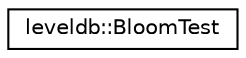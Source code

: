 digraph "Graphical Class Hierarchy"
{
  edge [fontname="Helvetica",fontsize="10",labelfontname="Helvetica",labelfontsize="10"];
  node [fontname="Helvetica",fontsize="10",shape=record];
  rankdir="LR";
  Node1 [label="leveldb::BloomTest",height=0.2,width=0.4,color="black", fillcolor="white", style="filled",URL="$classleveldb_1_1_bloom_test.html"];
}

